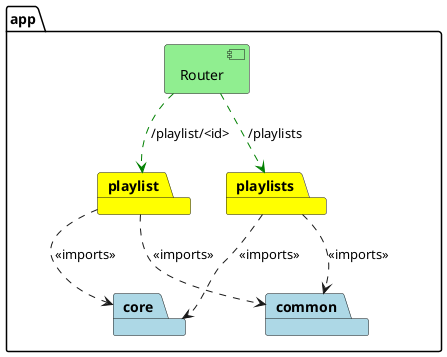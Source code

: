 @startuml

package "app" as app {
  [Router] as route #lightgreen
  package "playlist" #yellow {
  }
  package "playlists" #yellow {
  }
  package "core" #lightblue {
  }
  package "common" as common #lightblue {
  }
}

route .down.> playlist #green : /playlist/<id>
route .down.> playlists #green : /playlists
playlist .down.> core : <<imports>>
playlists .down.> core : <<imports>>
playlist .down.> common : <<imports>>
playlists .down.> common : <<imports>>

@enduml

